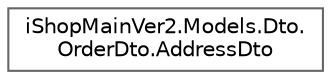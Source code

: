 digraph "Graphical Class Hierarchy"
{
 // LATEX_PDF_SIZE
  bgcolor="transparent";
  edge [fontname=Helvetica,fontsize=10,labelfontname=Helvetica,labelfontsize=10];
  node [fontname=Helvetica,fontsize=10,shape=box,height=0.2,width=0.4];
  rankdir="LR";
  Node0 [id="Node000000",label="iShopMainVer2.Models.Dto.\lOrderDto.AddressDto",height=0.2,width=0.4,color="grey40", fillcolor="white", style="filled",URL="$classi_shop_main_ver2_1_1_models_1_1_dto_1_1_order_dto_1_1_address_dto.html",tooltip=" "];
}
